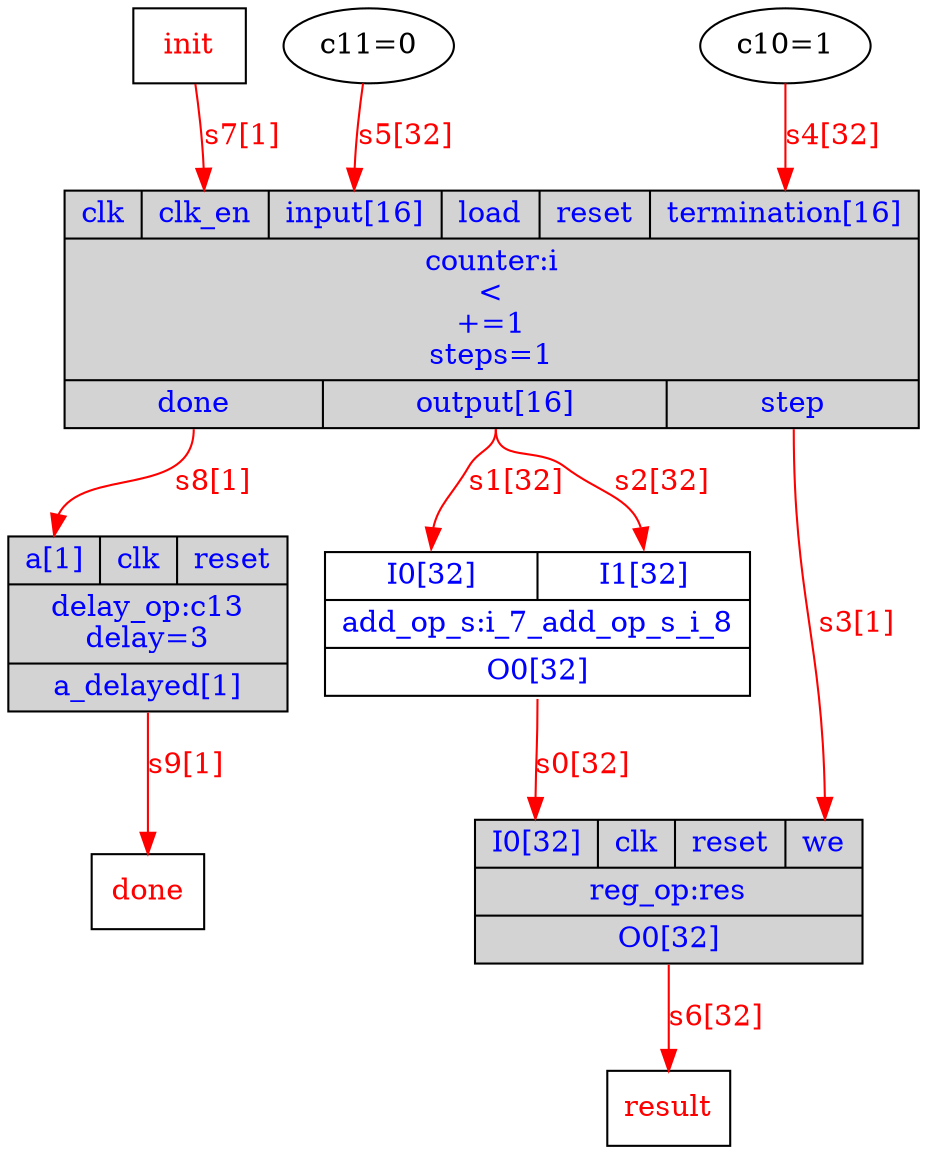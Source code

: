 digraph diagram {
// Components (Nodes) 
"i" [shape=record, fontcolor=blue, style="filled", fillcolor="lightgray", label="{{<clk>clk|<clk_en>clk_en|<input>input[16]|<load>load|<reset>reset|<termination>termination[16]}|counter:i\n\<\n+=1\nsteps=1|{<done>done|<output>output[16]|<step>step}}"]; 
"res" [shape=record, fontcolor=blue, style="filled", fillcolor="lightgray", label="{{<I0>I0[32]|<clk>clk|<reset>reset|<we>we}|reg_op:res|{<O0>O0[32]}}"]; 
"i_7_add_op_s_i_8" [shape=record, fontcolor=blue, label="{{<I0>I0[32]|<I1>I1[32]}|add_op_s:i_7_add_op_s_i_8|{<O0>O0[32]}}"]; 
"init" [shape=msquare fontcolor=red label="init"]"done" [shape=msquare fontcolor=red label="done"]"c10" [fontcolor=b label="c10=1"]"c11" [fontcolor=b label="c11=0"]"result" [shape=msquare fontcolor=red label="result"]"c13" [shape=record, fontcolor=blue, style="filled", fillcolor="lightgray", label="{{<a>a[1]|<clk>clk|<reset>reset}|delay_op:c13\ndelay=3|{<a_delayed>a_delayed[1]}}"]; 
// Signals (Edges) 
"i_7_add_op_s_i_8":O0 -> "res":I0[label="s0[32]" color=red fontcolor=red]; 
"i":output -> "i_7_add_op_s_i_8":I0[label="s1[32]" color=red fontcolor=red]; 
"i":output -> "i_7_add_op_s_i_8":I1[label="s2[32]" color=red fontcolor=red]; 
"i":step -> "res":we[label="s3[1]" color=red fontcolor=red]; 
"c10":out -> "i":termination[label="s4[32]" color=red fontcolor=red]; 
"c11":out -> "i":input[label="s5[32]" color=red fontcolor=red]; 
"res":O0 -> "result":in[label="s6[32]" color=red fontcolor=red]; 
"init":out -> "i":clk_en[label="s7[1]" color=red fontcolor=red]; 
"i":done -> "c13":a[label="s8[1]" color=red fontcolor=red]; 
"c13":a_delayed -> "done":in[label="s9[1]" color=red fontcolor=red]; 
}
